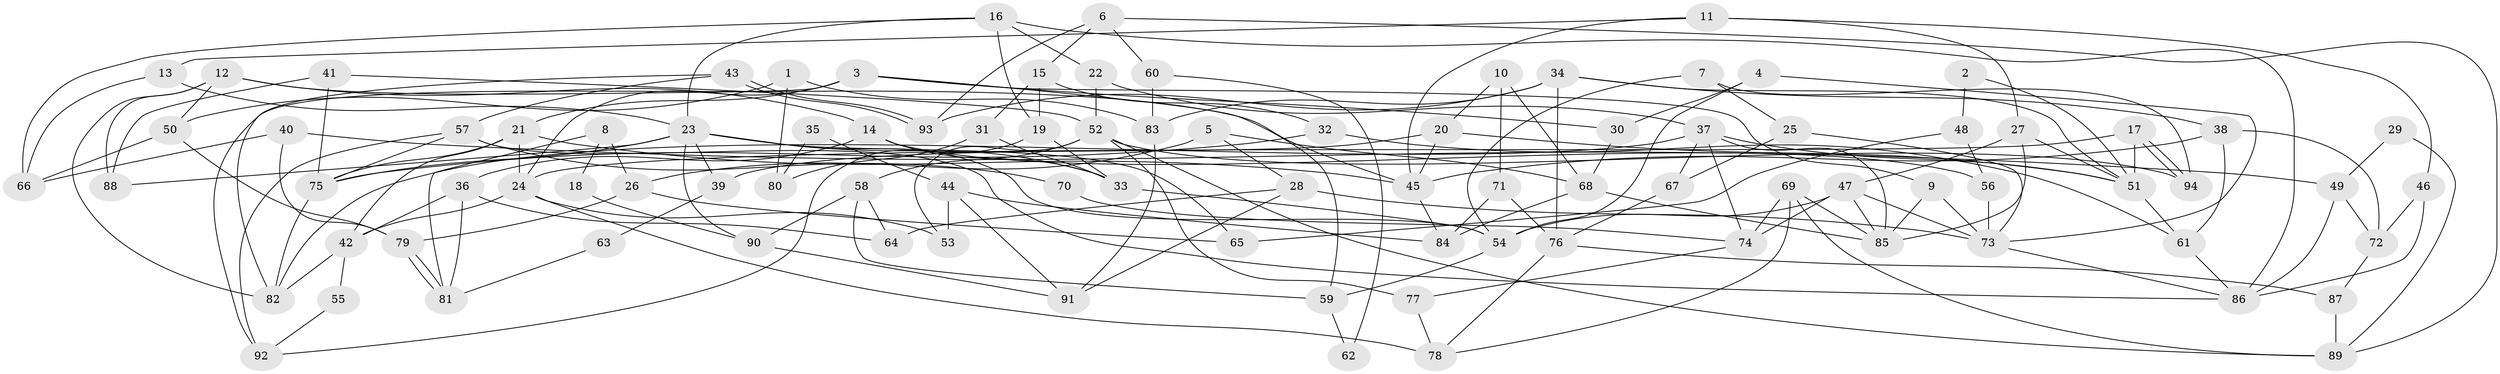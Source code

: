 // coarse degree distribution, {5: 0.17857142857142858, 3: 0.21428571428571427, 4: 0.32142857142857145, 2: 0.07142857142857142, 7: 0.05357142857142857, 12: 0.017857142857142856, 9: 0.017857142857142856, 11: 0.03571428571428571, 6: 0.07142857142857142, 8: 0.017857142857142856}
// Generated by graph-tools (version 1.1) at 2025/54/03/04/25 21:54:13]
// undirected, 94 vertices, 188 edges
graph export_dot {
graph [start="1"]
  node [color=gray90,style=filled];
  1;
  2;
  3;
  4;
  5;
  6;
  7;
  8;
  9;
  10;
  11;
  12;
  13;
  14;
  15;
  16;
  17;
  18;
  19;
  20;
  21;
  22;
  23;
  24;
  25;
  26;
  27;
  28;
  29;
  30;
  31;
  32;
  33;
  34;
  35;
  36;
  37;
  38;
  39;
  40;
  41;
  42;
  43;
  44;
  45;
  46;
  47;
  48;
  49;
  50;
  51;
  52;
  53;
  54;
  55;
  56;
  57;
  58;
  59;
  60;
  61;
  62;
  63;
  64;
  65;
  66;
  67;
  68;
  69;
  70;
  71;
  72;
  73;
  74;
  75;
  76;
  77;
  78;
  79;
  80;
  81;
  82;
  83;
  84;
  85;
  86;
  87;
  88;
  89;
  90;
  91;
  92;
  93;
  94;
  1 -- 50;
  1 -- 83;
  1 -- 80;
  2 -- 51;
  2 -- 48;
  3 -- 21;
  3 -- 9;
  3 -- 24;
  3 -- 30;
  3 -- 59;
  3 -- 92;
  4 -- 73;
  4 -- 54;
  4 -- 30;
  5 -- 68;
  5 -- 28;
  5 -- 26;
  6 -- 93;
  6 -- 89;
  6 -- 15;
  6 -- 60;
  7 -- 54;
  7 -- 94;
  7 -- 25;
  8 -- 26;
  8 -- 81;
  8 -- 18;
  9 -- 85;
  9 -- 73;
  10 -- 68;
  10 -- 20;
  10 -- 71;
  11 -- 46;
  11 -- 27;
  11 -- 13;
  11 -- 45;
  12 -- 45;
  12 -- 88;
  12 -- 14;
  12 -- 50;
  12 -- 82;
  13 -- 23;
  13 -- 66;
  14 -- 33;
  14 -- 36;
  14 -- 56;
  15 -- 19;
  15 -- 31;
  15 -- 32;
  16 -- 23;
  16 -- 86;
  16 -- 19;
  16 -- 22;
  16 -- 66;
  17 -- 94;
  17 -- 94;
  17 -- 24;
  17 -- 51;
  18 -- 90;
  19 -- 92;
  19 -- 33;
  20 -- 45;
  20 -- 51;
  20 -- 39;
  21 -- 24;
  21 -- 75;
  21 -- 42;
  21 -- 45;
  22 -- 52;
  22 -- 37;
  23 -- 54;
  23 -- 75;
  23 -- 33;
  23 -- 39;
  23 -- 65;
  23 -- 88;
  23 -- 90;
  24 -- 42;
  24 -- 53;
  24 -- 78;
  25 -- 73;
  25 -- 67;
  26 -- 79;
  26 -- 65;
  27 -- 51;
  27 -- 85;
  27 -- 47;
  28 -- 73;
  28 -- 64;
  28 -- 91;
  29 -- 89;
  29 -- 49;
  30 -- 68;
  31 -- 33;
  31 -- 80;
  32 -- 61;
  32 -- 75;
  33 -- 54;
  34 -- 51;
  34 -- 76;
  34 -- 38;
  34 -- 83;
  34 -- 93;
  35 -- 80;
  35 -- 44;
  36 -- 42;
  36 -- 64;
  36 -- 81;
  37 -- 67;
  37 -- 51;
  37 -- 74;
  37 -- 82;
  37 -- 85;
  38 -- 45;
  38 -- 61;
  38 -- 72;
  39 -- 63;
  40 -- 66;
  40 -- 79;
  40 -- 49;
  41 -- 52;
  41 -- 75;
  41 -- 88;
  42 -- 82;
  42 -- 55;
  43 -- 93;
  43 -- 93;
  43 -- 82;
  43 -- 57;
  44 -- 53;
  44 -- 84;
  44 -- 91;
  45 -- 84;
  46 -- 86;
  46 -- 72;
  47 -- 85;
  47 -- 54;
  47 -- 73;
  47 -- 74;
  48 -- 56;
  48 -- 65;
  49 -- 86;
  49 -- 72;
  50 -- 66;
  50 -- 79;
  51 -- 61;
  52 -- 58;
  52 -- 89;
  52 -- 53;
  52 -- 77;
  52 -- 94;
  54 -- 59;
  55 -- 92;
  56 -- 73;
  57 -- 75;
  57 -- 70;
  57 -- 86;
  57 -- 92;
  58 -- 59;
  58 -- 90;
  58 -- 64;
  59 -- 62;
  60 -- 83;
  60 -- 62;
  61 -- 86;
  63 -- 81;
  67 -- 76;
  68 -- 85;
  68 -- 84;
  69 -- 78;
  69 -- 74;
  69 -- 85;
  69 -- 89;
  70 -- 74;
  71 -- 84;
  71 -- 76;
  72 -- 87;
  73 -- 86;
  74 -- 77;
  75 -- 82;
  76 -- 78;
  76 -- 87;
  77 -- 78;
  79 -- 81;
  79 -- 81;
  83 -- 91;
  87 -- 89;
  90 -- 91;
}
